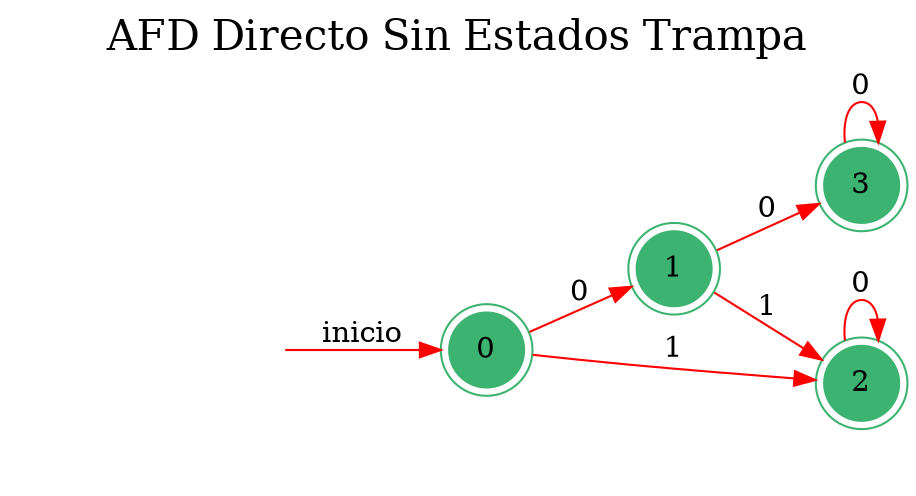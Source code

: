 digraph automata_finito {
	rankdir=LR;
	graph [label="AFD Directo Sin Estados Trampa", labelloc=t, fontsize=20]; 
	node [shape=doublecircle, style = filled,color = mediumseagreen]; 0 1 2 3;
	node [shape=circle];
	node [color=midnightblue,fontcolor=white];
	edge [color=red];
	secret_node [style=invis];
	secret_node -> 0 [label="inicio"];
	0 -> 1 [label="0"];
	0 -> 2 [label="1"];
	1 -> 3 [label="0"];
	1 -> 2 [label="1"];
	2 -> 2 [label="0"];
	3 -> 3 [label="0"];
}